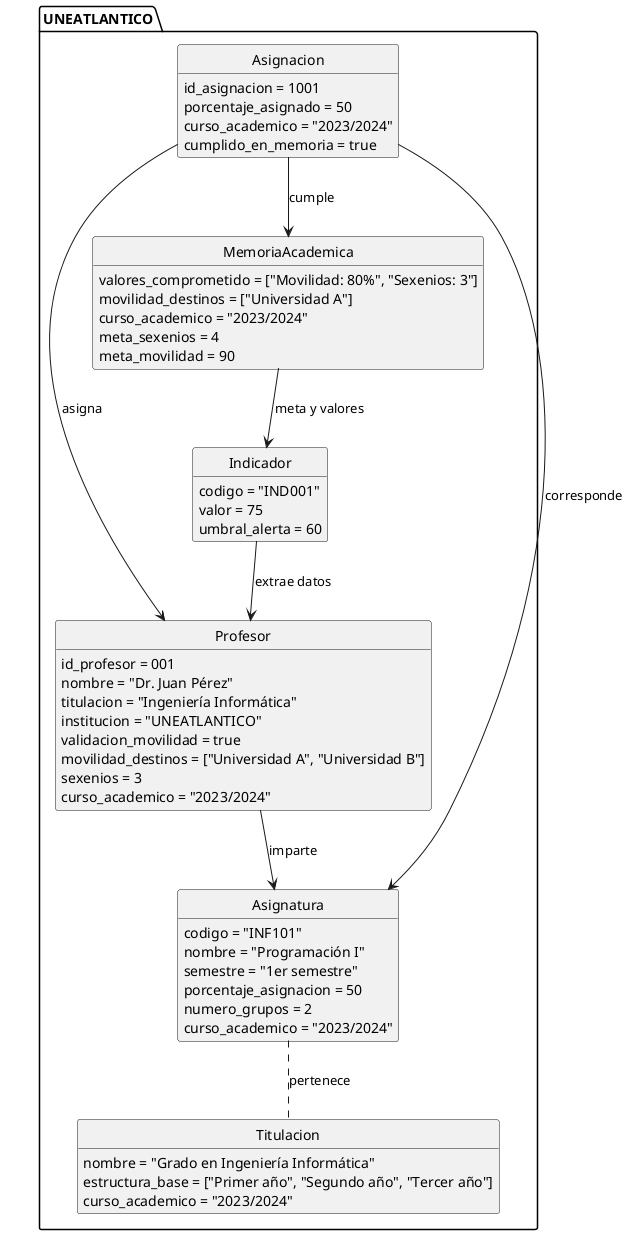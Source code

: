 @startuml

    package UNEATLANTICO {
        hide circle
        hide empty members
        
        Asignacion --> Profesor : asigna
        Asignacion --> Asignatura : corresponde
        Asignacion --> MemoriaAcademica : cumple
        MemoriaAcademica --> Indicador : meta y valores
        Indicador --> Profesor : extrae datos
        Asignatura .. Titulacion : pertenece
        Profesor --> Asignatura : imparte

        class Profesor {
            id_profesor = 001
            nombre = "Dr. Juan Pérez"
            titulacion = "Ingeniería Informática"
            institucion = "UNEATLANTICO"
            validacion_movilidad = true
            movilidad_destinos = ["Universidad A", "Universidad B"]
            sexenios = 3
            curso_academico = "2023/2024"
        }

        class Asignatura {
            codigo = "INF101"
            nombre = "Programación I"
            semestre = "1er semestre"
            porcentaje_asignacion = 50
            numero_grupos = 2
            curso_academico = "2023/2024"
        }

        class Titulacion {
            nombre = "Grado en Ingeniería Informática"
            estructura_base = ["Primer año", "Segundo año", "Tercer año"]
            curso_academico = "2023/2024"
        }

        class MemoriaAcademica {
            valores_comprometido = ["Movilidad: 80%", "Sexenios: 3"]
            movilidad_destinos = ["Universidad A"]
            curso_academico = "2023/2024"
            meta_sexenios = 4
            meta_movilidad = 90
        }

        class Indicador {
            codigo = "IND001"
            valor = 75
            umbral_alerta = 60
        }

        class Asignacion {
            id_asignacion = 1001
            porcentaje_asignado = 50
            curso_academico = "2023/2024"
            cumplido_en_memoria = true
        }
    }

@enduml
